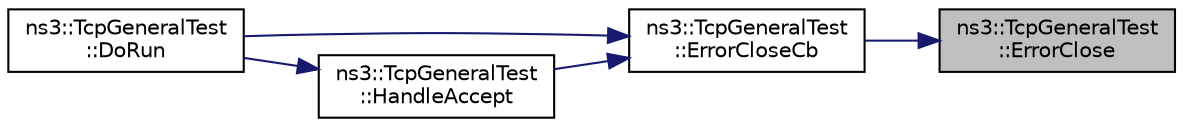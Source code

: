 digraph "ns3::TcpGeneralTest::ErrorClose"
{
 // LATEX_PDF_SIZE
  edge [fontname="Helvetica",fontsize="10",labelfontname="Helvetica",labelfontsize="10"];
  node [fontname="Helvetica",fontsize="10",shape=record];
  rankdir="RL";
  Node1 [label="ns3::TcpGeneralTest\l::ErrorClose",height=0.2,width=0.4,color="black", fillcolor="grey75", style="filled", fontcolor="black",tooltip="Socket closed with an error."];
  Node1 -> Node2 [dir="back",color="midnightblue",fontsize="10",style="solid",fontname="Helvetica"];
  Node2 [label="ns3::TcpGeneralTest\l::ErrorCloseCb",height=0.2,width=0.4,color="black", fillcolor="white", style="filled",URL="$classns3_1_1_tcp_general_test.html#a06320f4c0056798fc17a37e6db60b503",tooltip="Error Close Callback."];
  Node2 -> Node3 [dir="back",color="midnightblue",fontsize="10",style="solid",fontname="Helvetica"];
  Node3 [label="ns3::TcpGeneralTest\l::DoRun",height=0.2,width=0.4,color="black", fillcolor="white", style="filled",URL="$classns3_1_1_tcp_general_test.html#a79f00453e60b95fcf8d22757593f5ed3",tooltip="Execute the tcp test."];
  Node2 -> Node4 [dir="back",color="midnightblue",fontsize="10",style="solid",fontname="Helvetica"];
  Node4 [label="ns3::TcpGeneralTest\l::HandleAccept",height=0.2,width=0.4,color="black", fillcolor="white", style="filled",URL="$classns3_1_1_tcp_general_test.html#a53bb4bcfcf8263d895a8f134d57d0865",tooltip="Handle an accept connection."];
  Node4 -> Node3 [dir="back",color="midnightblue",fontsize="10",style="solid",fontname="Helvetica"];
}
